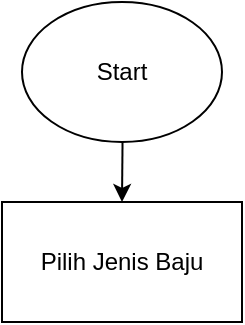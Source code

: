 <mxfile>
    <diagram id="nNWjnNSSTEXWdJ-9uwqW" name="Page-1">
        <mxGraphModel dx="520" dy="478" grid="1" gridSize="10" guides="1" tooltips="1" connect="1" arrows="1" fold="1" page="1" pageScale="1" pageWidth="850" pageHeight="1100" math="0" shadow="0">
            <root>
                <mxCell id="0"/>
                <mxCell id="1" parent="0"/>
                <mxCell id="2" value="Pilih Jenis Baju" style="rounded=0;whiteSpace=wrap;html=1;" vertex="1" parent="1">
                    <mxGeometry x="220" y="110" width="120" height="60" as="geometry"/>
                </mxCell>
                <mxCell id="6" value="" style="edgeStyle=none;html=1;" edge="1" parent="1" source="4" target="2">
                    <mxGeometry relative="1" as="geometry"/>
                </mxCell>
                <mxCell id="4" value="Start" style="ellipse;whiteSpace=wrap;html=1;" vertex="1" parent="1">
                    <mxGeometry x="230" y="10" width="100" height="70" as="geometry"/>
                </mxCell>
            </root>
        </mxGraphModel>
    </diagram>
</mxfile>